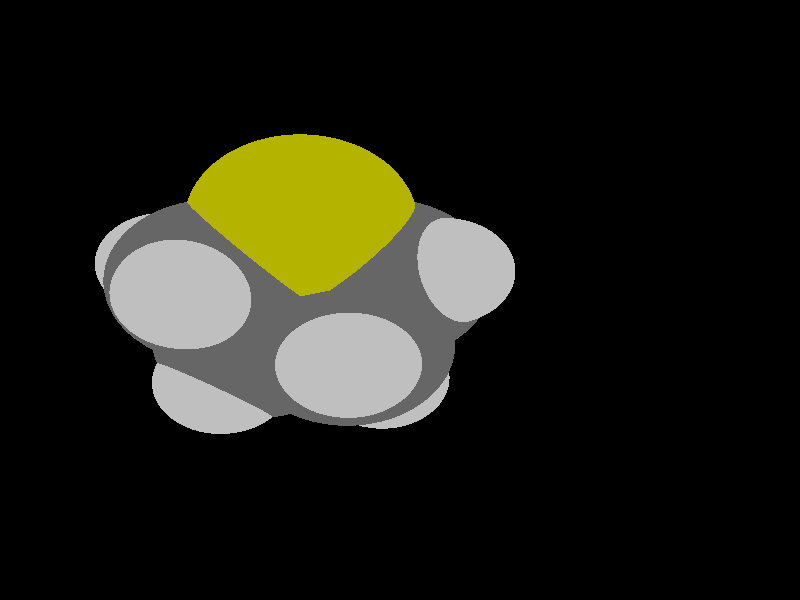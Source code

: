 global_settings {
	ambient_light rgb <0.200000002980232, 0.200000002980232, 0.200000002980232>
	max_trace_level 15
}

background { color rgb <0,0,0> }

camera {
	perspective
	location <-2.6469910859625, -0.693977549184077, -17.3064792595167>
	angle 40
	up <-0.987591979082651, 0.0208797585708933, 0.155647417368982>
	right <-0.028227847798752, -0.998581333119582, -0.0451498588454969> * 1
	direction <0.154483887380734, -0.048983230060287, 0.986780305697574> }

light_source {
	<-20.207128306451, -17.1095666936981, -21.2674553541549>
	color rgb <1, 1, 1>
	fade_distance 46.5397999755436
	fade_power 0
	spotlight
	area_light <20, 0, 0>, <0, 0, 20>, 20, 20
	circular
	orient
	point_at <20.207128306451, 17.1095666936981, 21.2674553541549>
}

light_source {
	<-13.7639166649464, 18.3597019656036, 14.8569755258021>
	color rgb <0.300000011920929, 0.300000011920929, 0.300000011920929> shadowless
	fade_distance 46.5397999755436
	fade_power 0
	parallel
	point_at <13.7639166649464, -18.3597019656036, -14.8569755258021>
}

#default {
	finish {ambient 0.5 diffuse 1 specular 0.2 roughness .01 metallic 1}
}

union {
cylinder {
	<-1.54461192932113, 0.0233183396295238, -0.0869349569993826>, 	<-0.899186750189997, -0.710369320084875, 0.0408028810791076>, 0.075
	pigment { rgbt <0.699999988079071, 0.699999988079071, 0, 0> }
}
cylinder {
	<-0.899186750189997, -0.710369320084875, 0.0408028810791076>, 	<-0.35632344877006, -1.32746967197974, 0.148242421304181>, 0.075
	pigment { rgbt <0.400000005960464, 0.400000005960464, 0.400000005960464, 0> }
}
cylinder {
	<-0.35632344877006, -1.32746967197974, 0.148242421304181>, 	<0.316055692591822, -1.03358083839335, -0.0479070988745302>, 0.075
	pigment { rgbt <0.400000005960464, 0.400000005960464, 0.400000005960464, 0> }
}
cylinder {
	<0.316055692591822, -1.03358083839335, -0.0479070988745302>, 	<0.988434833953704, -0.739692004806963, -0.244056619053241>, 0.075
	pigment { rgbt <0.400000005960464, 0.400000005960464, 0.400000005960464, 0> }
}
cylinder {
	<0.988434833953704, -0.739692004806963, -0.244056619053241>, 	<0.99224612828448, -0.0224070417277064, 0.00839352463772799>, 0.075
	pigment { rgbt <0.400000005960464, 0.400000005960464, 0.400000005960464, 0> }
}
cylinder {
	<0.99224612828448, -0.0224070417277064, 0.00839352463772799>, 	<0.996057422615255, 0.69487792135155, 0.260843668328697>, 0.075
	pigment { rgbt <0.400000005960464, 0.400000005960464, 0.400000005960464, 0> }
}
cylinder {
	<0.996057422615255, 0.69487792135155, 0.260843668328697>, 	<0.350780786988283, 1.01292038660754, 0.0170016087895594>, 0.075
	pigment { rgbt <0.400000005960464, 0.400000005960464, 0.400000005960464, 0> }
}
cylinder {
	<0.350780786988283, 1.01292038660754, 0.0170016087895594>, 	<-0.294495848638688, 1.33096285186353, -0.226840450749578>, 0.075
	pigment { rgbt <0.400000005960464, 0.400000005960464, 0.400000005960464, 0> }
}
cylinder {
	<-1.54461192932113, 0.0233183396295238, -0.0869349569993826>, 	<-0.865607480179278, 0.733569535836927, -0.162925062385365>, 0.075
	pigment { rgbt <0.699999988079071, 0.699999988079071, 0, 0> }
}
cylinder {
	<-0.865607480179278, 0.733569535836927, -0.162925062385365>, 	<-0.294495848638688, 1.33096285186353, -0.226840450749578>, 0.075
	pigment { rgbt <0.400000005960464, 0.400000005960464, 0.400000005960464, 0> }
}
cylinder {
	<-0.35632344877006, -1.32746967197974, 0.148242421304181>, 	<-0.360998463996332, -1.50826201013819, 0.792045019440533>, 0.075
	pigment { rgbt <0.400000005960464, 0.400000005960464, 0.400000005960464, 0> }
}
cylinder {
	<-0.360998463996332, -1.50826201013819, 0.792045019440533>, 	<-0.363974674345199, -1.6233581118149, 1.20190292630538>, 0.075
	pigment { rgbt <0.75, 0.75, 0.75, 0> }
}
cylinder {
	<-0.35632344877006, -1.32746967197974, 0.148242421304181>, 	<-0.516420597724822, -1.85764882953808, -0.225460274872718>, 0.075
	pigment { rgbt <0.400000005960464, 0.400000005960464, 0.400000005960464, 0> }
}
cylinder {
	<-0.516420597724822, -1.85764882953808, -0.225460274872718>, 	<-0.618288648264255, -2.19499598137505, -0.46324317974898>, 0.075
	pigment { rgbt <0.75, 0.75, 0.75, 0> }
}
cylinder {
	<0.988434833953704, -0.739692004806963, -0.244056619053241>, 	<1.4914294423688, -1.09406483267274, 0.0182878295297193>, 0.075
	pigment { rgbt <0.400000005960464, 0.400000005960464, 0.400000005960464, 0> }
}
cylinder {
	<1.4914294423688, -1.09406483267274, 0.0182878295297193>, 	<1.81169079526079, -1.31969731338274, 0.185324983847574>, 0.075
	pigment { rgbt <0.75, 0.75, 0.75, 0> }
}
cylinder {
	<0.988434833953704, -0.739692004806963, -0.244056619053241>, 	<1.06286586507109, -0.750889316286645, -0.910080527216736>, 0.075
	pigment { rgbt <0.400000005960464, 0.400000005960464, 0.400000005960464, 0> }
}
cylinder {
	<1.06286586507109, -0.750889316286645, -0.910080527216736>, 	<1.11031237494291, -0.758027110049313, -1.33464148598829>, 0.075
	pigment { rgbt <0.75, 0.75, 0.75, 0> }
}
cylinder {
	<0.996057422615255, 0.69487792135155, 0.260843668328697>, 	<1.02230415132569, 0.704108764240818, 0.930527054946579>, 0.075
	pigment { rgbt <0.400000005960464, 0.400000005960464, 0.400000005960464, 0> }
}
cylinder {
	<1.02230415132569, 0.704108764240818, 0.930527054946579>, 	<1.03903525230609, 0.709993008567738, 1.35741988757406>, 0.075
	pigment { rgbt <0.75, 0.75, 0.75, 0> }
}
cylinder {
	<0.996057422615255, 0.69487792135155, 0.260843668328697>, 	<1.52931091188007, 1.03047827140452, 0.0362929151303701>, 0.075
	pigment { rgbt <0.400000005960464, 0.400000005960464, 0.400000005960464, 0> }
}
cylinder {
	<1.52931091188007, 1.03047827140452, 0.0362929151303701>, 	<1.86883872954437, 1.24415836305841, -0.106680790102044>, 0.075
	pigment { rgbt <0.75, 0.75, 0.75, 0> }
}
cylinder {
	<-0.294495848638688, 1.33096285186353, -0.226840450749578>, 	<-0.245066951373243, 1.51358788337005, -0.868235011383927>, 0.075
	pigment { rgbt <0.400000005960464, 0.400000005960464, 0.400000005960464, 0> }
}
cylinder {
	<-0.245066951373243, 1.51358788337005, -0.868235011383927>, 	<-0.21359965282457, 1.62985016529018, -1.2765579812165>, 0.075
	pigment { rgbt <0.75, 0.75, 0.75, 0> }
}
cylinder {
	<-0.294495848638688, 1.33096285186353, -0.226840450749578>, 	<-0.462930240472441, 1.8655221141359, 0.136834884528254>, 0.075
	pigment { rgbt <0.400000005960464, 0.400000005960464, 0.400000005960464, 0> }
}
cylinder {
	<-0.462930240472441, 1.8655221141359, 0.136834884528254>, 	<-0.570103787655822, 2.20565818547939, 0.368238787736459>, 0.075
	pigment { rgbt <0.75, 0.75, 0.75, 0> }
}
sphere {
	<-1.54461192932113, 0.0233183396295238, -0.0869349569993826>, 0.567
	pigment { rgbt <0.699999988079071, 0.699999988079071, 0,0> }
}
sphere {
	<-0.35632344877006, -1.32746967197974, 0.148242421304181>, 0.4104
	pigment { rgbt <0.400000005960464, 0.400000005960464, 0.400000005960464,0> }
}
sphere {
	<0.988434833953704, -0.739692004806963, -0.244056619053241>, 0.4104
	pigment { rgbt <0.400000005960464, 0.400000005960464, 0.400000005960464,0> }
}
sphere {
	<0.996057422615255, 0.69487792135155, 0.260843668328697>, 0.4104
	pigment { rgbt <0.400000005960464, 0.400000005960464, 0.400000005960464,0> }
}
sphere {
	<-0.294495848638688, 1.33096285186353, -0.226840450749578>, 0.4104
	pigment { rgbt <0.400000005960464, 0.400000005960464, 0.400000005960464,0> }
}
sphere {
	<-0.363974674345199, -1.6233581118149, 1.20190292630538>, 0.1674
	pigment { rgbt <0.75, 0.75, 0.75,0> }
}
sphere {
	<-0.618288648264255, -2.19499598137505, -0.46324317974898>, 0.1674
	pigment { rgbt <0.75, 0.75, 0.75,0> }
}
sphere {
	<1.81169079526079, -1.31969731338274, 0.185324983847574>, 0.1674
	pigment { rgbt <0.75, 0.75, 0.75,0> }
}
sphere {
	<1.11031237494291, -0.758027110049313, -1.33464148598829>, 0.1674
	pigment { rgbt <0.75, 0.75, 0.75,0> }
}
sphere {
	<1.03903525230609, 0.709993008567738, 1.35741988757406>, 0.1674
	pigment { rgbt <0.75, 0.75, 0.75,0> }
}
sphere {
	<1.86883872954437, 1.24415836305841, -0.106680790102044>, 0.1674
	pigment { rgbt <0.75, 0.75, 0.75,0> }
}
sphere {
	<-0.21359965282457, 1.62985016529018, -1.2765579812165>, 0.1674
	pigment { rgbt <0.75, 0.75, 0.75,0> }
}
sphere {
	<-0.570103787655822, 2.20565818547939, 0.368238787736459>, 0.1674
	pigment { rgbt <0.75, 0.75, 0.75,0> }
}
}
merge {
}
union {
}
merge {
sphere {
	<-1.54461192932113, 0.0233183396295238, -0.0869349569993826>, 1.79982
	pigment { rgbt <0, 0, 0,0> }
}
sphere {
	<-0.35632344877006, -1.32746967197974, 0.148242421304181>, 1.69983
	pigment { rgbt <0, 0, 0,0> }
}
sphere {
	<0.988434833953704, -0.739692004806963, -0.244056619053241>, 1.69983
	pigment { rgbt <0, 0, 0,0> }
}
sphere {
	<0.996057422615255, 0.69487792135155, 0.260843668328697>, 1.69983
	pigment { rgbt <0, 0, 0,0> }
}
sphere {
	<-0.294495848638688, 1.33096285186353, -0.226840450749578>, 1.69983
	pigment { rgbt <0, 0, 0,0> }
}
sphere {
	<-0.363974674345199, -1.6233581118149, 1.20190292630538>, 1.09989
	pigment { rgbt <0, 0, 0,0> }
}
sphere {
	<-0.618288648264255, -2.19499598137505, -0.46324317974898>, 1.09989
	pigment { rgbt <0, 0, 0,0> }
}
sphere {
	<1.81169079526079, -1.31969731338274, 0.185324983847574>, 1.09989
	pigment { rgbt <0, 0, 0,0> }
}
sphere {
	<1.11031237494291, -0.758027110049313, -1.33464148598829>, 1.09989
	pigment { rgbt <0, 0, 0,0> }
}
sphere {
	<1.03903525230609, 0.709993008567738, 1.35741988757406>, 1.09989
	pigment { rgbt <0, 0, 0,0> }
}
sphere {
	<1.86883872954437, 1.24415836305841, -0.106680790102044>, 1.09989
	pigment { rgbt <0, 0, 0,0> }
}
sphere {
	<-0.21359965282457, 1.62985016529018, -1.2765579812165>, 1.09989
	pigment { rgbt <0, 0, 0,0> }
}
sphere {
	<-0.570103787655822, 2.20565818547939, 0.368238787736459>, 1.09989
	pigment { rgbt <0, 0, 0,0> }
}
sphere {
	<-1.54461192932113, 0.0233183396295238, -0.0869349569993826>, 1.8
	pigment { rgbt <0.699999988079071, 0.699999988079071, 0,0.350000023841858> }
}
sphere {
	<-0.35632344877006, -1.32746967197974, 0.148242421304181>, 1.7
	pigment { rgbt <0.400000005960464, 0.400000005960464, 0.400000005960464,0.350000023841858> }
}
sphere {
	<0.988434833953704, -0.739692004806963, -0.244056619053241>, 1.7
	pigment { rgbt <0.400000005960464, 0.400000005960464, 0.400000005960464,0.350000023841858> }
}
sphere {
	<0.996057422615255, 0.69487792135155, 0.260843668328697>, 1.7
	pigment { rgbt <0.400000005960464, 0.400000005960464, 0.400000005960464,0.350000023841858> }
}
sphere {
	<-0.294495848638688, 1.33096285186353, -0.226840450749578>, 1.7
	pigment { rgbt <0.400000005960464, 0.400000005960464, 0.400000005960464,0.350000023841858> }
}
sphere {
	<-0.363974674345199, -1.6233581118149, 1.20190292630538>, 1.1
	pigment { rgbt <0.75, 0.75, 0.75,0.350000023841858> }
}
sphere {
	<-0.618288648264255, -2.19499598137505, -0.46324317974898>, 1.1
	pigment { rgbt <0.75, 0.75, 0.75,0.350000023841858> }
}
sphere {
	<1.81169079526079, -1.31969731338274, 0.185324983847574>, 1.1
	pigment { rgbt <0.75, 0.75, 0.75,0.350000023841858> }
}
sphere {
	<1.11031237494291, -0.758027110049313, -1.33464148598829>, 1.1
	pigment { rgbt <0.75, 0.75, 0.75,0.350000023841858> }
}
sphere {
	<1.03903525230609, 0.709993008567738, 1.35741988757406>, 1.1
	pigment { rgbt <0.75, 0.75, 0.75,0.350000023841858> }
}
sphere {
	<1.86883872954437, 1.24415836305841, -0.106680790102044>, 1.1
	pigment { rgbt <0.75, 0.75, 0.75,0.350000023841858> }
}
sphere {
	<-0.21359965282457, 1.62985016529018, -1.2765579812165>, 1.1
	pigment { rgbt <0.75, 0.75, 0.75,0.350000023841858> }
}
sphere {
	<-0.570103787655822, 2.20565818547939, 0.368238787736459>, 1.1
	pigment { rgbt <0.75, 0.75, 0.75,0.350000023841858> }
}
}
